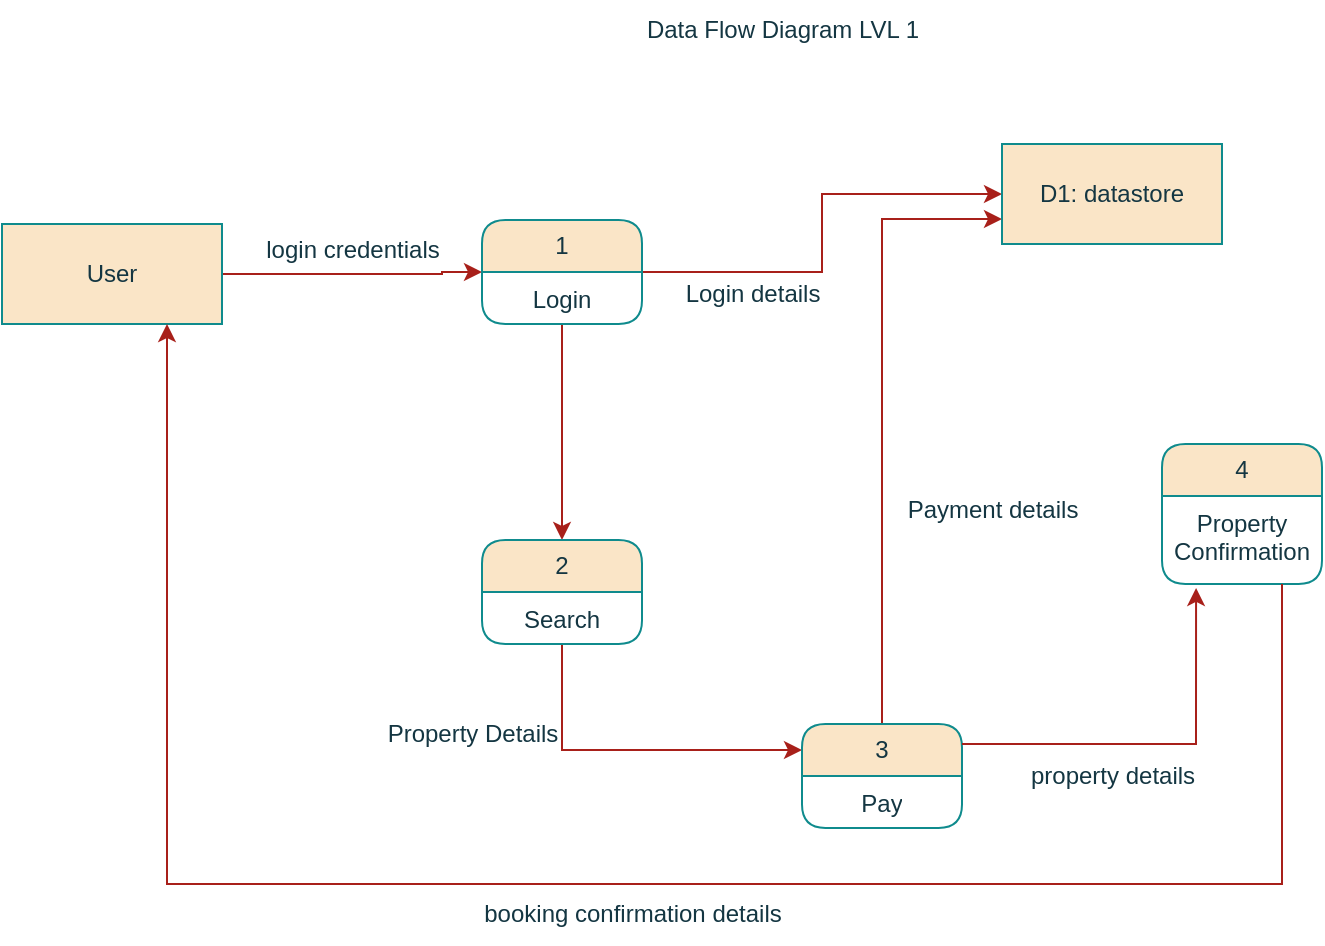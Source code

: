 <mxfile version="23.1.1" type="github">
  <diagram name="Page-1" id="x69S2WTfITprS7CjrToG">
    <mxGraphModel dx="1050" dy="605" grid="1" gridSize="10" guides="1" tooltips="1" connect="1" arrows="1" fold="1" page="1" pageScale="1" pageWidth="1600" pageHeight="1200" background="#FFFFFF" math="0" shadow="0">
      <root>
        <mxCell id="0" />
        <mxCell id="1" parent="0" />
        <mxCell id="uWjSgZXwyKLO-TU9A_8c-18" style="edgeStyle=orthogonalEdgeStyle;rounded=0;orthogonalLoop=1;jettySize=auto;html=1;entryX=0;entryY=0.5;entryDx=0;entryDy=0;labelBackgroundColor=none;strokeColor=#A8201A;fontColor=default;" edge="1" parent="1" source="uWjSgZXwyKLO-TU9A_8c-1" target="uWjSgZXwyKLO-TU9A_8c-8">
          <mxGeometry relative="1" as="geometry">
            <mxPoint x="380" y="410" as="targetPoint" />
            <Array as="points">
              <mxPoint x="380" y="415" />
              <mxPoint x="380" y="414" />
            </Array>
          </mxGeometry>
        </mxCell>
        <mxCell id="uWjSgZXwyKLO-TU9A_8c-1" value="User" style="html=1;whiteSpace=wrap;labelBackgroundColor=none;fillColor=#FAE5C7;strokeColor=#0F8B8D;fontColor=#143642;" vertex="1" parent="1">
          <mxGeometry x="160" y="390" width="110" height="50" as="geometry" />
        </mxCell>
        <mxCell id="uWjSgZXwyKLO-TU9A_8c-19" style="edgeStyle=orthogonalEdgeStyle;rounded=0;orthogonalLoop=1;jettySize=auto;html=1;entryX=0.5;entryY=0;entryDx=0;entryDy=0;labelBackgroundColor=none;strokeColor=#A8201A;fontColor=default;" edge="1" parent="1" source="uWjSgZXwyKLO-TU9A_8c-8" target="uWjSgZXwyKLO-TU9A_8c-12">
          <mxGeometry relative="1" as="geometry" />
        </mxCell>
        <mxCell id="uWjSgZXwyKLO-TU9A_8c-33" style="edgeStyle=orthogonalEdgeStyle;rounded=0;orthogonalLoop=1;jettySize=auto;html=1;entryX=0;entryY=0.5;entryDx=0;entryDy=0;strokeColor=#A8201A;fontColor=#143642;fillColor=#FAE5C7;" edge="1" parent="1" source="uWjSgZXwyKLO-TU9A_8c-8" target="uWjSgZXwyKLO-TU9A_8c-22">
          <mxGeometry relative="1" as="geometry" />
        </mxCell>
        <mxCell id="uWjSgZXwyKLO-TU9A_8c-8" value="1" style="swimlane;fontStyle=0;childLayout=stackLayout;horizontal=1;startSize=26;fillColor=#FAE5C7;horizontalStack=0;resizeParent=1;resizeParentMax=0;resizeLast=0;collapsible=1;marginBottom=0;whiteSpace=wrap;html=1;rounded=1;strokeColor=#0F8B8D;labelBackgroundColor=none;fontColor=#143642;" vertex="1" parent="1">
          <mxGeometry x="400" y="388" width="80" height="52" as="geometry" />
        </mxCell>
        <mxCell id="uWjSgZXwyKLO-TU9A_8c-9" value="&lt;div align=&quot;center&quot;&gt;Login&lt;/div&gt;" style="text;strokeColor=none;fillColor=none;align=center;verticalAlign=top;spacingLeft=4;spacingRight=4;overflow=hidden;rotatable=0;points=[[0,0.5],[1,0.5]];portConstraint=eastwest;whiteSpace=wrap;html=1;labelBackgroundColor=none;fontColor=#143642;" vertex="1" parent="uWjSgZXwyKLO-TU9A_8c-8">
          <mxGeometry y="26" width="80" height="26" as="geometry" />
        </mxCell>
        <mxCell id="uWjSgZXwyKLO-TU9A_8c-20" style="edgeStyle=orthogonalEdgeStyle;rounded=0;orthogonalLoop=1;jettySize=auto;html=1;entryX=0;entryY=0.25;entryDx=0;entryDy=0;labelBackgroundColor=none;strokeColor=#A8201A;fontColor=default;" edge="1" parent="1" source="uWjSgZXwyKLO-TU9A_8c-12" target="uWjSgZXwyKLO-TU9A_8c-14">
          <mxGeometry relative="1" as="geometry">
            <Array as="points">
              <mxPoint x="440" y="653" />
            </Array>
          </mxGeometry>
        </mxCell>
        <mxCell id="uWjSgZXwyKLO-TU9A_8c-12" value="2" style="swimlane;fontStyle=0;childLayout=stackLayout;horizontal=1;startSize=26;fillColor=#FAE5C7;horizontalStack=0;resizeParent=1;resizeParentMax=0;resizeLast=0;collapsible=1;marginBottom=0;whiteSpace=wrap;html=1;rounded=1;strokeColor=#0F8B8D;labelBackgroundColor=none;fontColor=#143642;" vertex="1" parent="1">
          <mxGeometry x="400" y="548" width="80" height="52" as="geometry" />
        </mxCell>
        <mxCell id="uWjSgZXwyKLO-TU9A_8c-13" value="Search" style="text;strokeColor=none;fillColor=none;align=center;verticalAlign=top;spacingLeft=4;spacingRight=4;overflow=hidden;rotatable=0;points=[[0,0.5],[1,0.5]];portConstraint=eastwest;whiteSpace=wrap;html=1;labelBackgroundColor=none;fontColor=#143642;" vertex="1" parent="uWjSgZXwyKLO-TU9A_8c-12">
          <mxGeometry y="26" width="80" height="26" as="geometry" />
        </mxCell>
        <mxCell id="uWjSgZXwyKLO-TU9A_8c-24" style="edgeStyle=orthogonalEdgeStyle;rounded=0;orthogonalLoop=1;jettySize=auto;html=1;entryX=0;entryY=0.75;entryDx=0;entryDy=0;labelBackgroundColor=none;strokeColor=#A8201A;fontColor=default;" edge="1" parent="1" source="uWjSgZXwyKLO-TU9A_8c-14" target="uWjSgZXwyKLO-TU9A_8c-22">
          <mxGeometry relative="1" as="geometry">
            <Array as="points">
              <mxPoint x="600" y="388" />
            </Array>
          </mxGeometry>
        </mxCell>
        <mxCell id="uWjSgZXwyKLO-TU9A_8c-14" value="3" style="swimlane;fontStyle=0;childLayout=stackLayout;horizontal=1;startSize=26;fillColor=#FAE5C7;horizontalStack=0;resizeParent=1;resizeParentMax=0;resizeLast=0;collapsible=1;marginBottom=0;whiteSpace=wrap;html=1;rounded=1;strokeColor=#0F8B8D;labelBackgroundColor=none;fontColor=#143642;" vertex="1" parent="1">
          <mxGeometry x="560" y="640" width="80" height="52" as="geometry" />
        </mxCell>
        <mxCell id="uWjSgZXwyKLO-TU9A_8c-15" value="Pay" style="text;strokeColor=none;fillColor=none;align=center;verticalAlign=top;spacingLeft=4;spacingRight=4;overflow=hidden;rotatable=0;points=[[0,0.5],[1,0.5]];portConstraint=eastwest;whiteSpace=wrap;html=1;labelBackgroundColor=none;fontColor=#143642;" vertex="1" parent="uWjSgZXwyKLO-TU9A_8c-14">
          <mxGeometry y="26" width="80" height="26" as="geometry" />
        </mxCell>
        <mxCell id="uWjSgZXwyKLO-TU9A_8c-16" value="4" style="swimlane;fontStyle=0;childLayout=stackLayout;horizontal=1;startSize=26;fillColor=#FAE5C7;horizontalStack=0;resizeParent=1;resizeParentMax=0;resizeLast=0;collapsible=1;marginBottom=0;whiteSpace=wrap;html=1;rounded=1;strokeColor=#0F8B8D;labelBackgroundColor=none;fontColor=#143642;" vertex="1" parent="1">
          <mxGeometry x="740" y="500" width="80" height="70" as="geometry" />
        </mxCell>
        <mxCell id="uWjSgZXwyKLO-TU9A_8c-17" value="&lt;div&gt;Property&lt;/div&gt;&lt;div&gt;Confirmation&lt;br&gt;&lt;/div&gt;" style="text;strokeColor=none;fillColor=none;align=center;verticalAlign=top;spacingLeft=4;spacingRight=4;overflow=hidden;rotatable=0;points=[[0,0.5],[1,0.5]];portConstraint=eastwest;whiteSpace=wrap;html=1;labelBackgroundColor=none;fontColor=#143642;" vertex="1" parent="uWjSgZXwyKLO-TU9A_8c-16">
          <mxGeometry y="26" width="80" height="44" as="geometry" />
        </mxCell>
        <mxCell id="uWjSgZXwyKLO-TU9A_8c-21" style="edgeStyle=orthogonalEdgeStyle;rounded=0;orthogonalLoop=1;jettySize=auto;html=1;entryX=0.213;entryY=1.045;entryDx=0;entryDy=0;entryPerimeter=0;labelBackgroundColor=none;strokeColor=#A8201A;fontColor=default;" edge="1" parent="1" source="uWjSgZXwyKLO-TU9A_8c-14" target="uWjSgZXwyKLO-TU9A_8c-17">
          <mxGeometry relative="1" as="geometry">
            <mxPoint x="774" y="590" as="targetPoint" />
            <Array as="points">
              <mxPoint x="757" y="650" />
            </Array>
          </mxGeometry>
        </mxCell>
        <mxCell id="uWjSgZXwyKLO-TU9A_8c-22" value="D1: datastore" style="html=1;whiteSpace=wrap;labelBackgroundColor=none;fillColor=#FAE5C7;strokeColor=#0F8B8D;fontColor=#143642;" vertex="1" parent="1">
          <mxGeometry x="660" y="350" width="110" height="50" as="geometry" />
        </mxCell>
        <mxCell id="uWjSgZXwyKLO-TU9A_8c-25" value="login credentials" style="text;html=1;align=center;verticalAlign=middle;resizable=0;points=[];autosize=1;strokeColor=none;fillColor=none;labelBackgroundColor=none;fontColor=#143642;" vertex="1" parent="1">
          <mxGeometry x="280" y="388" width="110" height="30" as="geometry" />
        </mxCell>
        <mxCell id="uWjSgZXwyKLO-TU9A_8c-26" value="Property Details" style="text;html=1;align=center;verticalAlign=middle;resizable=0;points=[];autosize=1;strokeColor=none;fillColor=none;labelBackgroundColor=none;fontColor=#143642;" vertex="1" parent="1">
          <mxGeometry x="340" y="630" width="110" height="30" as="geometry" />
        </mxCell>
        <mxCell id="uWjSgZXwyKLO-TU9A_8c-27" value="Payment details" style="text;html=1;align=center;verticalAlign=middle;resizable=0;points=[];autosize=1;strokeColor=none;fillColor=none;labelBackgroundColor=none;fontColor=#143642;" vertex="1" parent="1">
          <mxGeometry x="600" y="518" width="110" height="30" as="geometry" />
        </mxCell>
        <mxCell id="uWjSgZXwyKLO-TU9A_8c-28" value="property details" style="text;html=1;align=center;verticalAlign=middle;resizable=0;points=[];autosize=1;strokeColor=none;fillColor=none;labelBackgroundColor=none;fontColor=#143642;" vertex="1" parent="1">
          <mxGeometry x="665" y="651" width="100" height="30" as="geometry" />
        </mxCell>
        <mxCell id="uWjSgZXwyKLO-TU9A_8c-29" value="Login details" style="text;html=1;align=center;verticalAlign=middle;resizable=0;points=[];autosize=1;strokeColor=none;fillColor=none;labelBackgroundColor=none;fontColor=#143642;" vertex="1" parent="1">
          <mxGeometry x="490" y="410" width="90" height="30" as="geometry" />
        </mxCell>
        <mxCell id="uWjSgZXwyKLO-TU9A_8c-30" style="edgeStyle=orthogonalEdgeStyle;rounded=0;orthogonalLoop=1;jettySize=auto;html=1;entryX=0.75;entryY=1;entryDx=0;entryDy=0;labelBackgroundColor=none;strokeColor=#A8201A;fontColor=default;" edge="1" parent="1" source="uWjSgZXwyKLO-TU9A_8c-17" target="uWjSgZXwyKLO-TU9A_8c-1">
          <mxGeometry relative="1" as="geometry">
            <Array as="points">
              <mxPoint x="800" y="720" />
              <mxPoint x="243" y="720" />
            </Array>
          </mxGeometry>
        </mxCell>
        <mxCell id="uWjSgZXwyKLO-TU9A_8c-31" value="booking confirmation details" style="text;html=1;align=center;verticalAlign=middle;resizable=0;points=[];autosize=1;strokeColor=none;fillColor=none;labelBackgroundColor=none;fontColor=#143642;" vertex="1" parent="1">
          <mxGeometry x="390" y="720" width="170" height="30" as="geometry" />
        </mxCell>
        <mxCell id="uWjSgZXwyKLO-TU9A_8c-32" value="Data Flow Diagram LVL 1" style="text;html=1;align=center;verticalAlign=middle;resizable=0;points=[];autosize=1;strokeColor=none;fillColor=none;labelBackgroundColor=none;fontColor=#143642;" vertex="1" parent="1">
          <mxGeometry x="470" y="278" width="160" height="30" as="geometry" />
        </mxCell>
      </root>
    </mxGraphModel>
  </diagram>
</mxfile>
